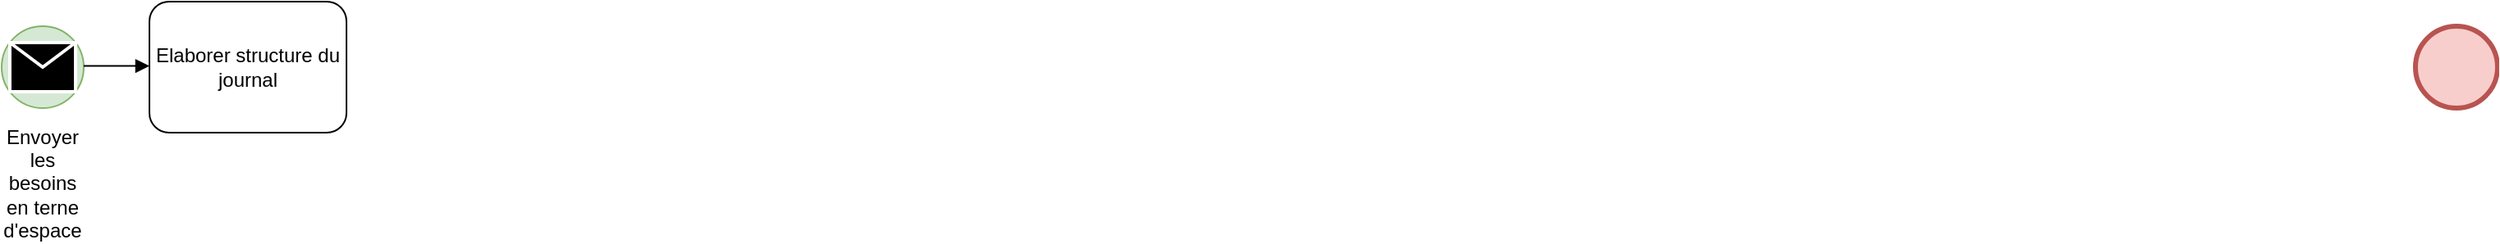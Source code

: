 <mxfile version="13.9.2" type="github">
  <diagram id="Xuyy6AfVwZVGyWw7SfYj" name="Page-1">
    <mxGraphModel dx="975" dy="461" grid="1" gridSize="10" guides="1" tooltips="1" connect="1" arrows="1" fold="1" page="1" pageScale="1" pageWidth="1654" pageHeight="1169" math="0" shadow="0">
      <root>
        <mxCell id="0" />
        <mxCell id="1" parent="0" />
        <mxCell id="JgnCPHGrmHkcHbB0CMik-1" value="" style="shape=mxgraph.bpmn.shape;html=1;verticalLabelPosition=bottom;labelBackgroundColor=#ffffff;verticalAlign=top;align=center;perimeter=ellipsePerimeter;outlineConnect=0;outline=standard;symbol=general;fillColor=#d5e8d4;strokeColor=#82b366;" vertex="1" parent="1">
          <mxGeometry x="60" y="570" width="50" height="50" as="geometry" />
        </mxCell>
        <mxCell id="JgnCPHGrmHkcHbB0CMik-3" value="" style="shape=mxgraph.bpmn.shape;html=1;verticalLabelPosition=bottom;labelBackgroundColor=#ffffff;verticalAlign=top;align=center;perimeter=ellipsePerimeter;outlineConnect=0;outline=end;symbol=general;fillColor=#f8cecc;strokeColor=#b85450;" vertex="1" parent="1">
          <mxGeometry x="1530" y="570" width="50" height="50" as="geometry" />
        </mxCell>
        <mxCell id="JgnCPHGrmHkcHbB0CMik-8" value="" style="endArrow=block;endFill=1;endSize=6;html=1;" edge="1" parent="1">
          <mxGeometry width="100" relative="1" as="geometry">
            <mxPoint x="110" y="594.29" as="sourcePoint" />
            <mxPoint x="150" y="594.29" as="targetPoint" />
            <Array as="points" />
          </mxGeometry>
        </mxCell>
        <mxCell id="JgnCPHGrmHkcHbB0CMik-12" value="" style="shape=message;whiteSpace=wrap;html=1;outlineConnect=0;fillColor=#000000;strokeColor=#ffffff;strokeWidth=2;" vertex="1" parent="1">
          <mxGeometry x="65" y="580" width="40" height="30" as="geometry" />
        </mxCell>
        <mxCell id="JgnCPHGrmHkcHbB0CMik-15" value="Elaborer structure du journal" style="shape=ext;rounded=1;html=1;whiteSpace=wrap;" vertex="1" parent="1">
          <mxGeometry x="150" y="555" width="120" height="80" as="geometry" />
        </mxCell>
        <mxCell id="JgnCPHGrmHkcHbB0CMik-17" value="Envoyer les besoins&lt;br&gt;en terne d&#39;espace&lt;br&gt;" style="text;html=1;strokeColor=none;fillColor=none;align=center;verticalAlign=middle;whiteSpace=wrap;rounded=0;" vertex="1" parent="1">
          <mxGeometry x="65" y="656" width="40" height="20" as="geometry" />
        </mxCell>
      </root>
    </mxGraphModel>
  </diagram>
</mxfile>

